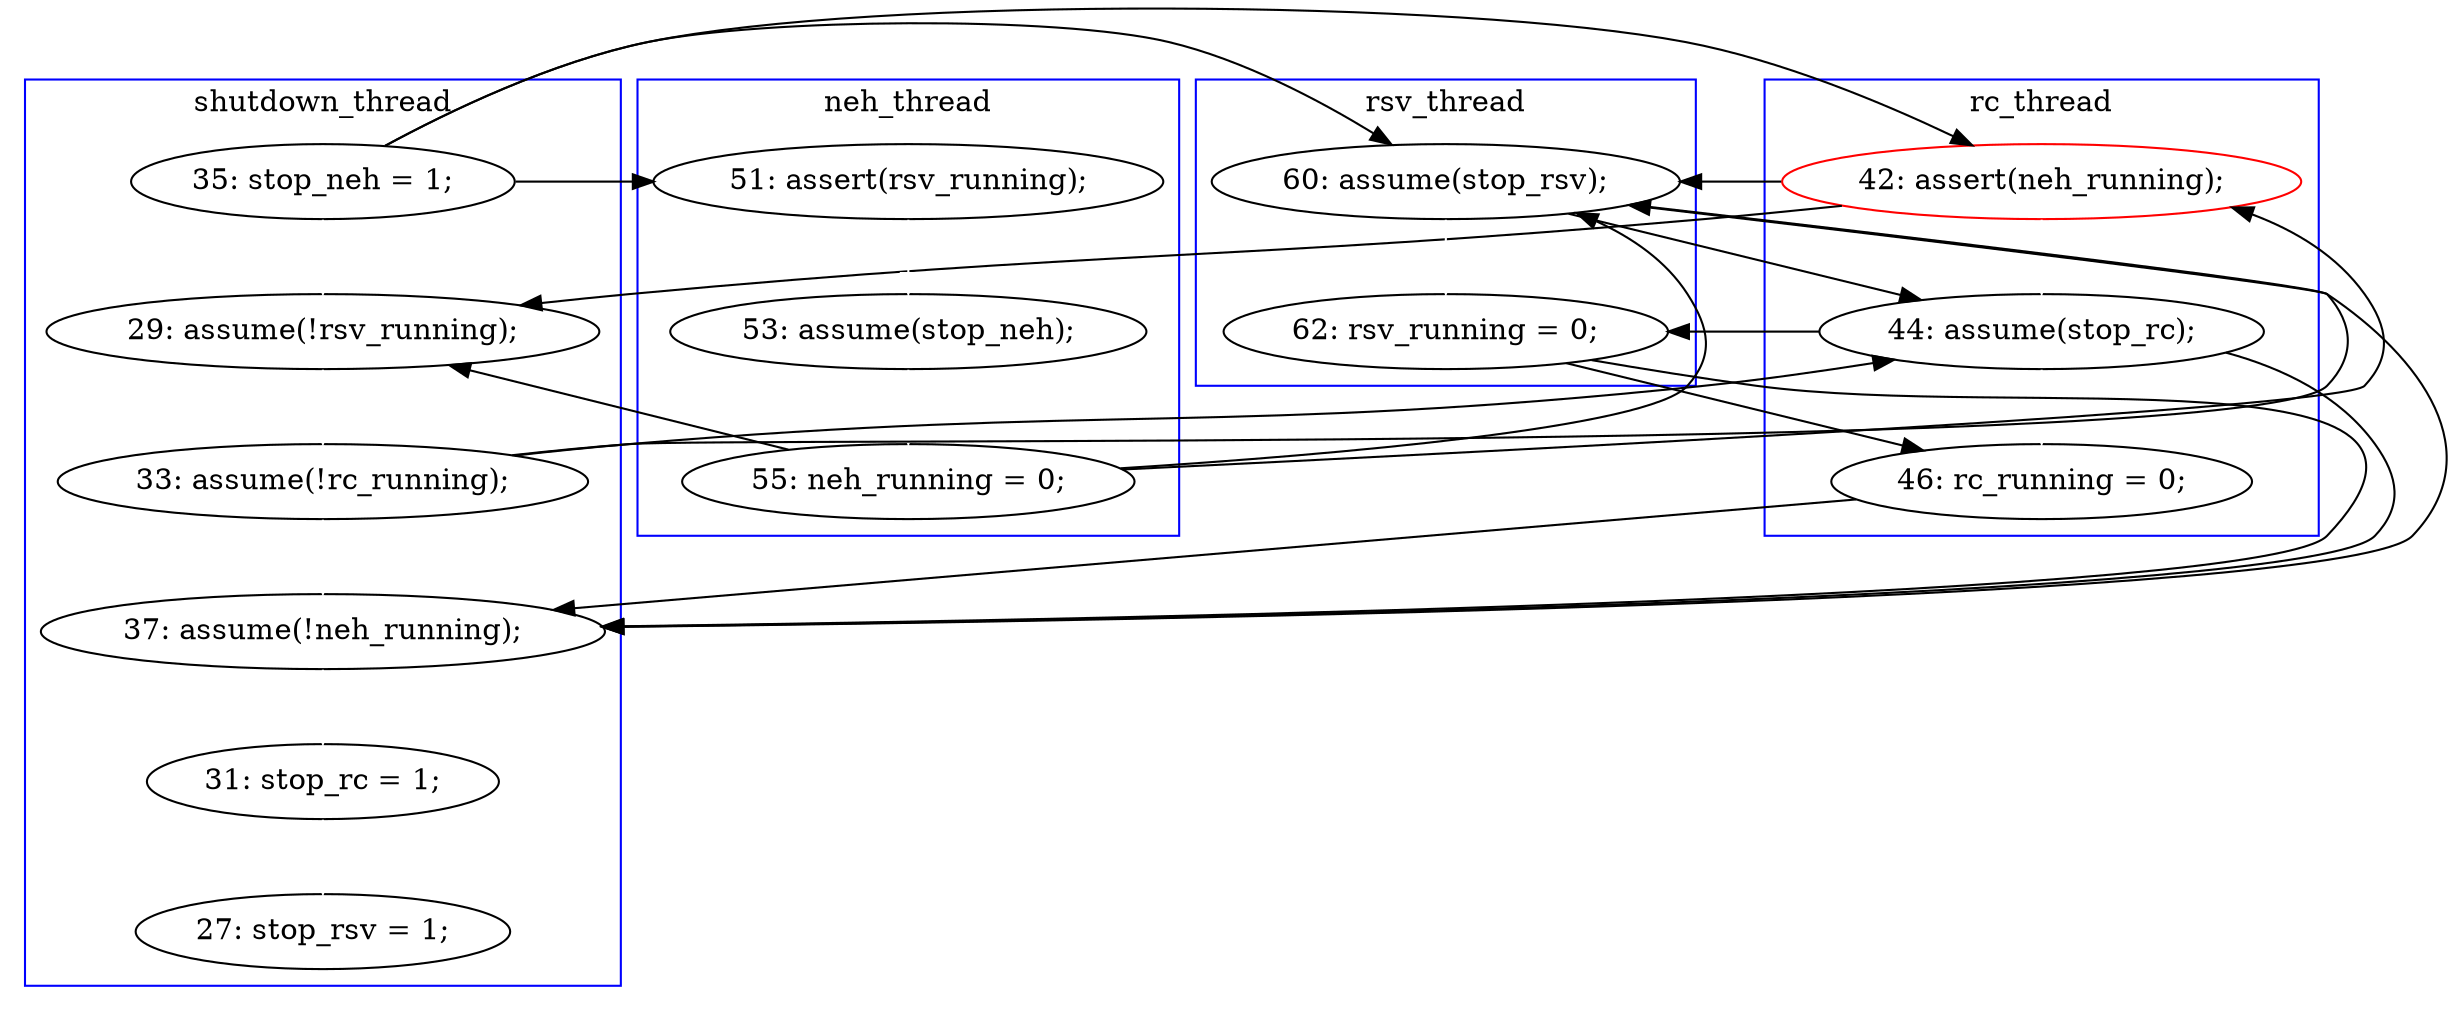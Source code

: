 digraph Counterexample {
	13 -> 19 [color = black, style = solid, constraint = false]
	19 -> 24 [color = white, style = solid]
	17 -> 23 [color = black, style = solid, constraint = false]
	25 -> 26 [color = black, style = solid, constraint = false]
	32 -> 36 [color = white, style = solid]
	16 -> 17 [color = white, style = solid]
	24 -> 31 [color = black, style = solid, constraint = false]
	19 -> 23 [color = black, style = solid, constraint = false]
	14 -> 16 [color = white, style = solid]
	23 -> 24 [color = black, style = solid, constraint = false]
	24 -> 26 [color = white, style = solid]
	25 -> 31 [color = black, style = solid, constraint = false]
	21 -> 23 [color = black, style = solid, constraint = false]
	23 -> 25 [color = white, style = solid]
	13 -> 20 [color = white, style = solid]
	17 -> 20 [color = black, style = solid, constraint = false]
	31 -> 32 [color = white, style = solid]
	13 -> 23 [color = black, style = solid, constraint = false]
	17 -> 19 [color = black, style = solid, constraint = false]
	13 -> 14 [color = black, style = solid, constraint = false]
	21 -> 24 [color = black, style = solid, constraint = false]
	24 -> 25 [color = black, style = solid, constraint = false]
	26 -> 31 [color = black, style = solid, constraint = false]
	21 -> 31 [color = white, style = solid]
	19 -> 20 [color = black, style = solid, constraint = false]
	23 -> 31 [color = black, style = solid, constraint = false]
	20 -> 21 [color = white, style = solid]
	subgraph cluster2 {
		label = rc_thread
		color = blue
		19  [label = "42: assert(neh_running);", color = red]
		26  [label = "46: rc_running = 0;"]
		24  [label = "44: assume(stop_rc);"]
	}
	subgraph cluster4 {
		label = rsv_thread
		color = blue
		25  [label = "62: rsv_running = 0;"]
		23  [label = "60: assume(stop_rsv);"]
	}
	subgraph cluster3 {
		label = neh_thread
		color = blue
		17  [label = "55: neh_running = 0;"]
		16  [label = "53: assume(stop_neh);"]
		14  [label = "51: assert(rsv_running);"]
	}
	subgraph cluster1 {
		label = shutdown_thread
		color = blue
		32  [label = "31: stop_rc = 1;"]
		31  [label = "37: assume(!neh_running);"]
		20  [label = "29: assume(!rsv_running);"]
		13  [label = "35: stop_neh = 1;"]
		21  [label = "33: assume(!rc_running);"]
		36  [label = "27: stop_rsv = 1;"]
	}
}